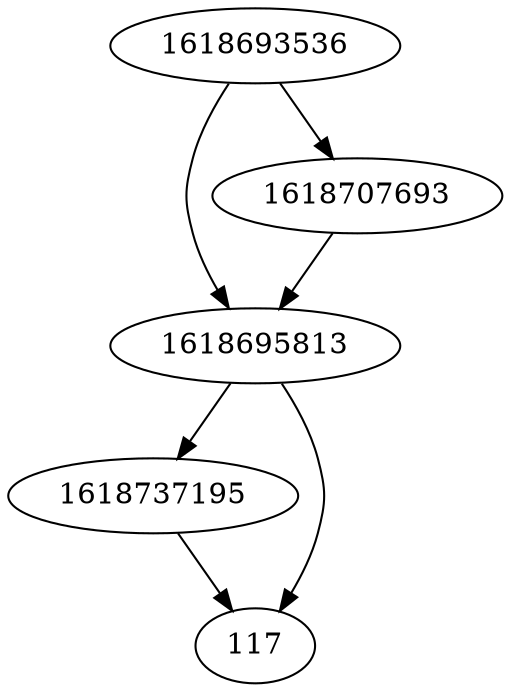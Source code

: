 strict digraph  {
1618693536;
1618695813;
1618737195;
1618707693;
117;
1618693536 -> 1618695813;
1618693536 -> 1618707693;
1618695813 -> 117;
1618695813 -> 1618737195;
1618737195 -> 117;
1618707693 -> 1618695813;
}
